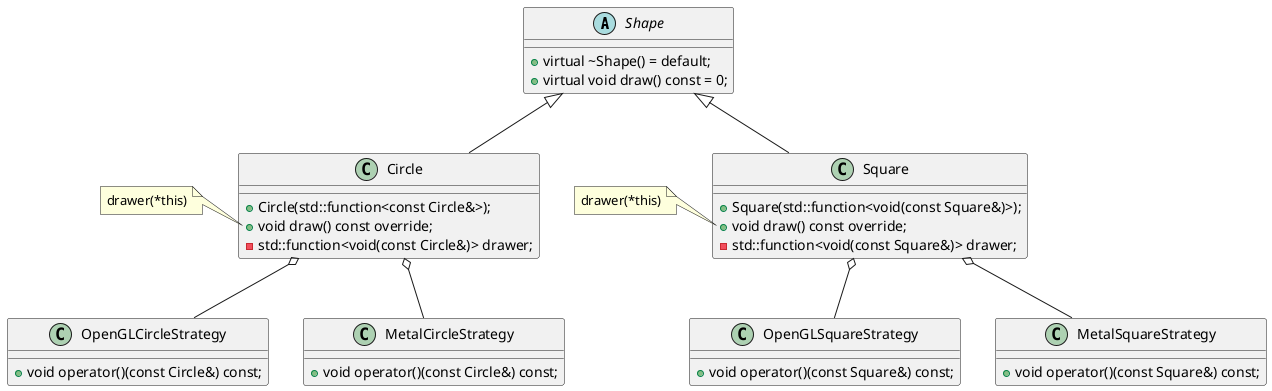 @startuml

abstract class Shape {
  + virtual ~Shape() = default;
  + virtual void draw() const = 0;
}

class Circle {
  + Circle(std::function<const Circle&>);
  + void draw() const override;
  - std::function<void(const Circle&)> drawer;
}

class Square {
  + Square(std::function<void(const Square&)>);
  + void draw() const override;
  - std::function<void(const Square&)> drawer;
}

class OpenGLCircleStrategy {
  + void operator()(const Circle&) const;
}

class MetalCircleStrategy {
  + void operator()(const Circle&) const;
}

class OpenGLSquareStrategy {
  + void operator()(const Square&) const;
}

class MetalSquareStrategy {
  + void operator()(const Square&) const;
}

Shape <|-- Circle
Shape <|-- Square

Circle o--  OpenGLCircleStrategy
Circle o--  MetalCircleStrategy

Square o-- OpenGLSquareStrategy
Square o-- MetalSquareStrategy

note left of Circle::draw()
    drawer(*this)
end note

note left of Square::draw()
    drawer(*this)
end note

@enduml
